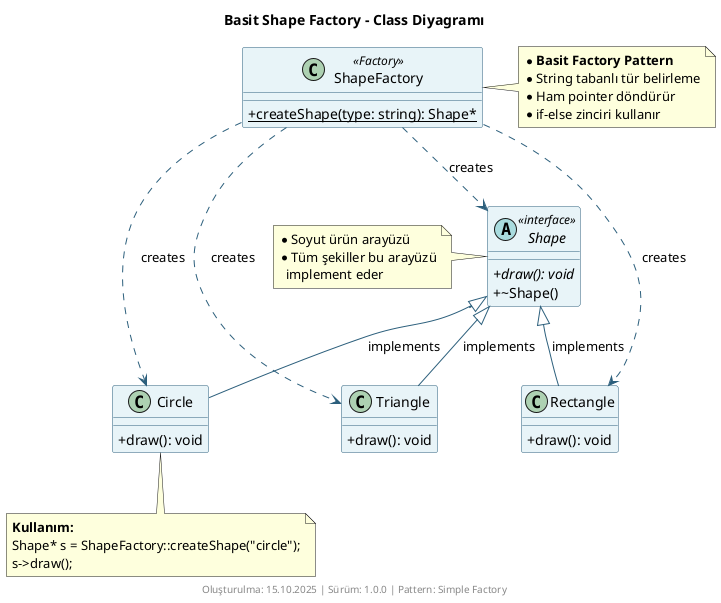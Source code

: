@startuml simple-shape-factory-class
/'
 * @file simple-shape-factory-class.puml
 * @brief basit factory pattern implementasyonu - shape örneği
 * @author AI Assistant
 * @date 15.10.2025
 * @version 1.0.0
 * 
 * @description bu diyagram temel factory pattern yapısını gösterir.
 *              string tabanlı nesne oluşturma ve ham pointer kullanımı içerir
 '/

title Basit Shape Factory - Class Diyagramı

skinparam classAttributeIconSize 0
skinparam class {
    BackgroundColor #E8F4F8
    BorderColor #2C5F7C
    ArrowColor #2C5F7C
}

' Soyut ürün sınıfı
abstract class Shape <<interface>> {
    + {abstract} draw(): void
    + ~Shape()
}

' Somut ürünler
class Circle {
    + draw(): void
}

class Rectangle {
    + draw(): void
}

class Triangle {
    + draw(): void
}

' Factory sınıfı
class ShapeFactory <<Factory>> {
    + {static} createShape(type: string): Shape*
}

' İlişkiler
Shape <|-- Circle : implements
Shape <|-- Rectangle : implements
Shape <|-- Triangle : implements

ShapeFactory ..> Shape : creates
ShapeFactory ..> Circle : creates
ShapeFactory ..> Rectangle : creates
ShapeFactory ..> Triangle : creates

note right of ShapeFactory
  * **Basit Factory Pattern**
  * String tabanlı tür belirleme
  * Ham pointer döndürür
  * if-else zinciri kullanır
end note

note left of Shape
  * Soyut ürün arayüzü
  * Tüm şekiller bu arayüzü
    implement eder
end note

note bottom of Circle
  **Kullanım:**
  Shape* s = ShapeFactory::createShape("circle");
  s->draw();
end note

footer Oluşturulma: 15.10.2025 | Sürüm: 1.0.0 | Pattern: Simple Factory

@enduml
